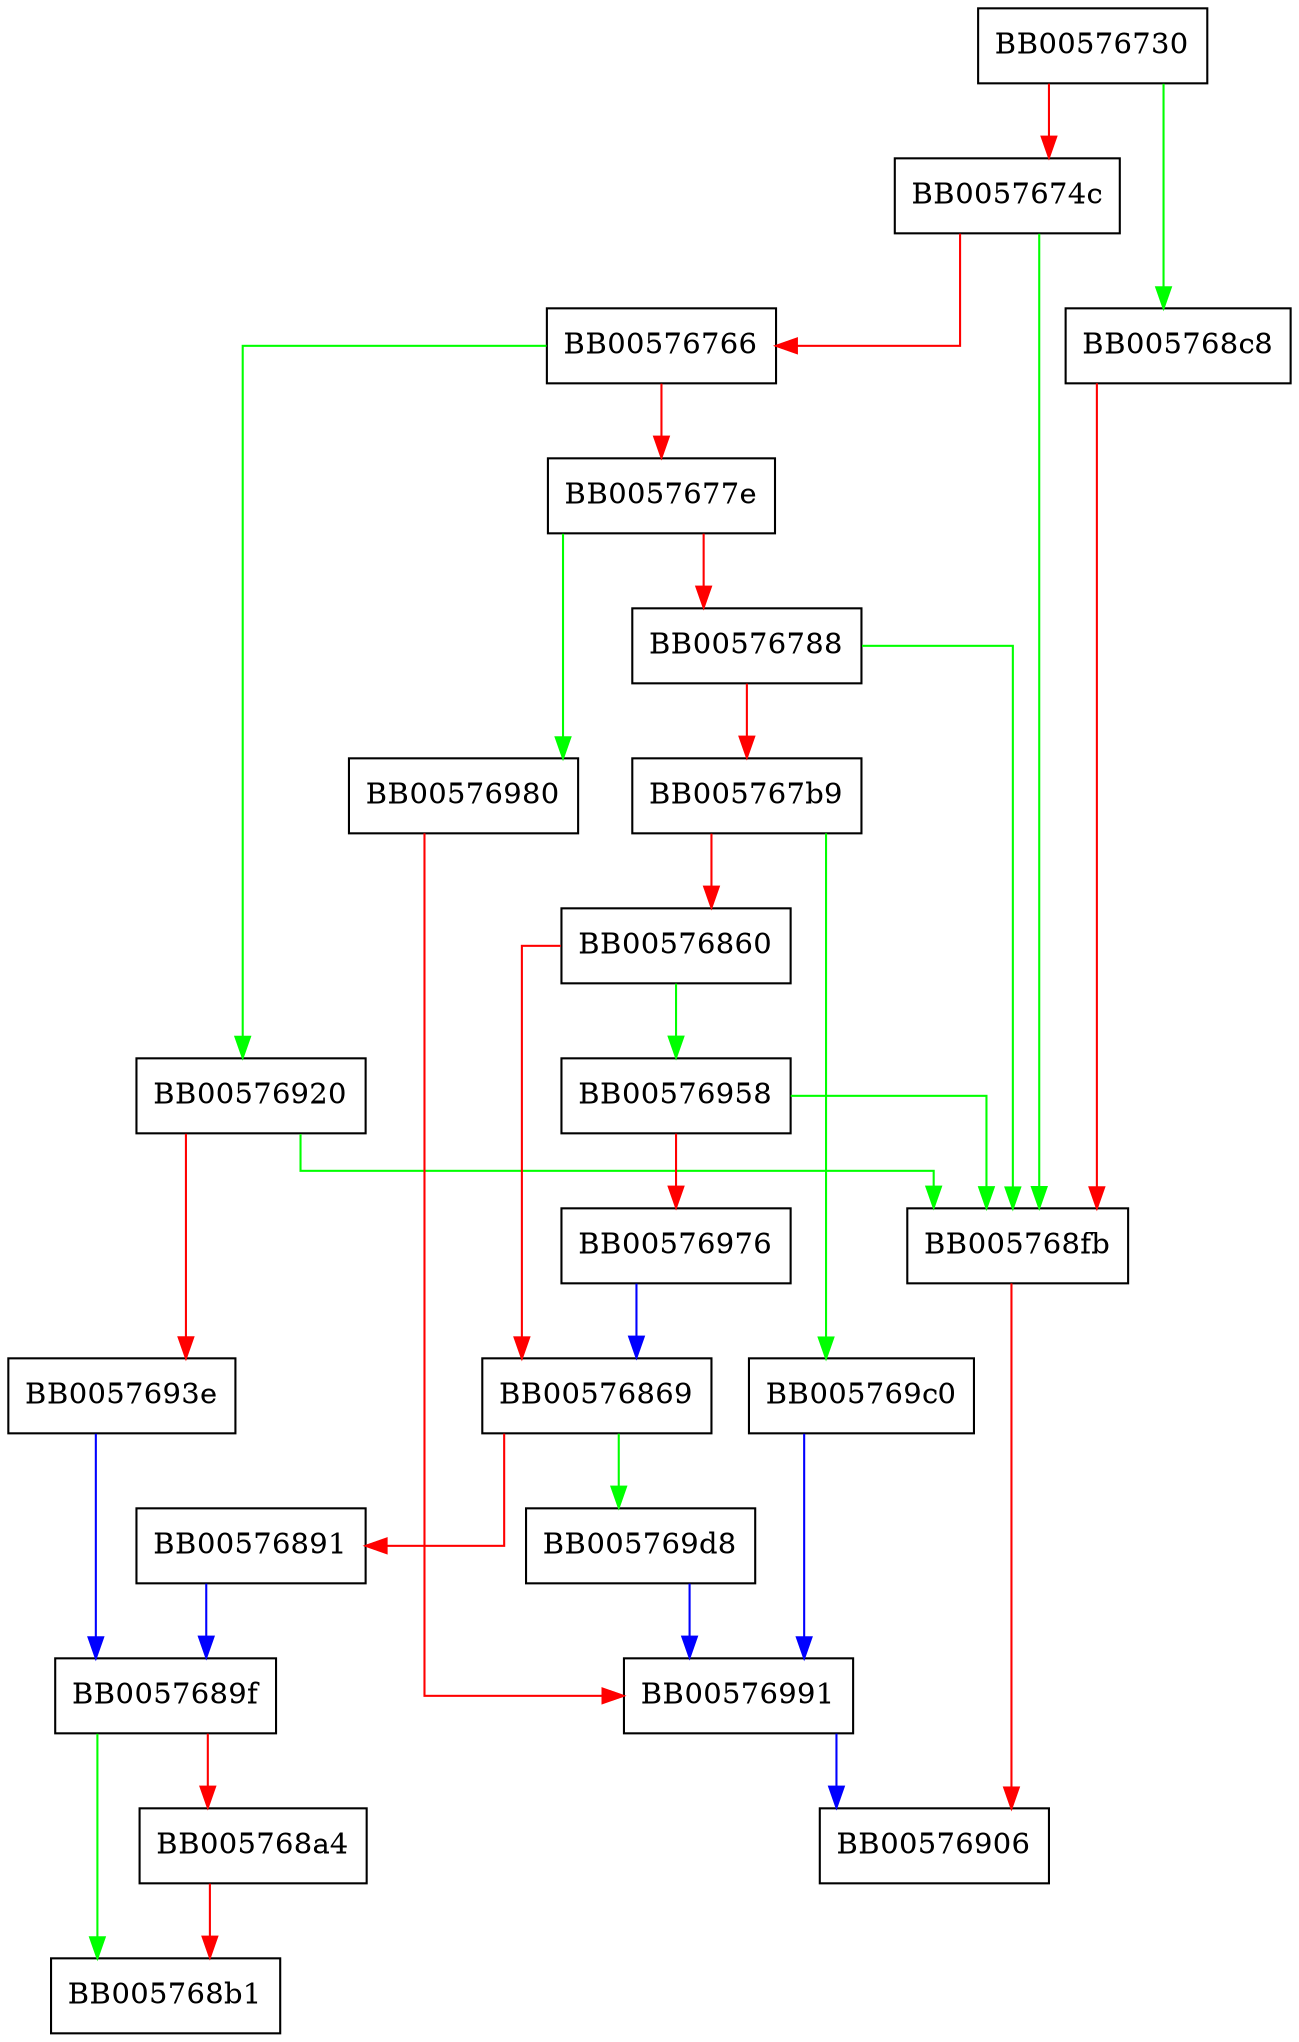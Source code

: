 digraph o2i_SCT {
  node [shape="box"];
  graph [splines=ortho];
  BB00576730 -> BB005768c8 [color="green"];
  BB00576730 -> BB0057674c [color="red"];
  BB0057674c -> BB005768fb [color="green"];
  BB0057674c -> BB00576766 [color="red"];
  BB00576766 -> BB00576920 [color="green"];
  BB00576766 -> BB0057677e [color="red"];
  BB0057677e -> BB00576980 [color="green"];
  BB0057677e -> BB00576788 [color="red"];
  BB00576788 -> BB005768fb [color="green"];
  BB00576788 -> BB005767b9 [color="red"];
  BB005767b9 -> BB005769c0 [color="green"];
  BB005767b9 -> BB00576860 [color="red"];
  BB00576860 -> BB00576958 [color="green"];
  BB00576860 -> BB00576869 [color="red"];
  BB00576869 -> BB005769d8 [color="green"];
  BB00576869 -> BB00576891 [color="red"];
  BB00576891 -> BB0057689f [color="blue"];
  BB0057689f -> BB005768b1 [color="green"];
  BB0057689f -> BB005768a4 [color="red"];
  BB005768a4 -> BB005768b1 [color="red"];
  BB005768c8 -> BB005768fb [color="red"];
  BB005768fb -> BB00576906 [color="red"];
  BB00576920 -> BB005768fb [color="green"];
  BB00576920 -> BB0057693e [color="red"];
  BB0057693e -> BB0057689f [color="blue"];
  BB00576958 -> BB005768fb [color="green"];
  BB00576958 -> BB00576976 [color="red"];
  BB00576976 -> BB00576869 [color="blue"];
  BB00576980 -> BB00576991 [color="red"];
  BB00576991 -> BB00576906 [color="blue"];
  BB005769c0 -> BB00576991 [color="blue"];
  BB005769d8 -> BB00576991 [color="blue"];
}